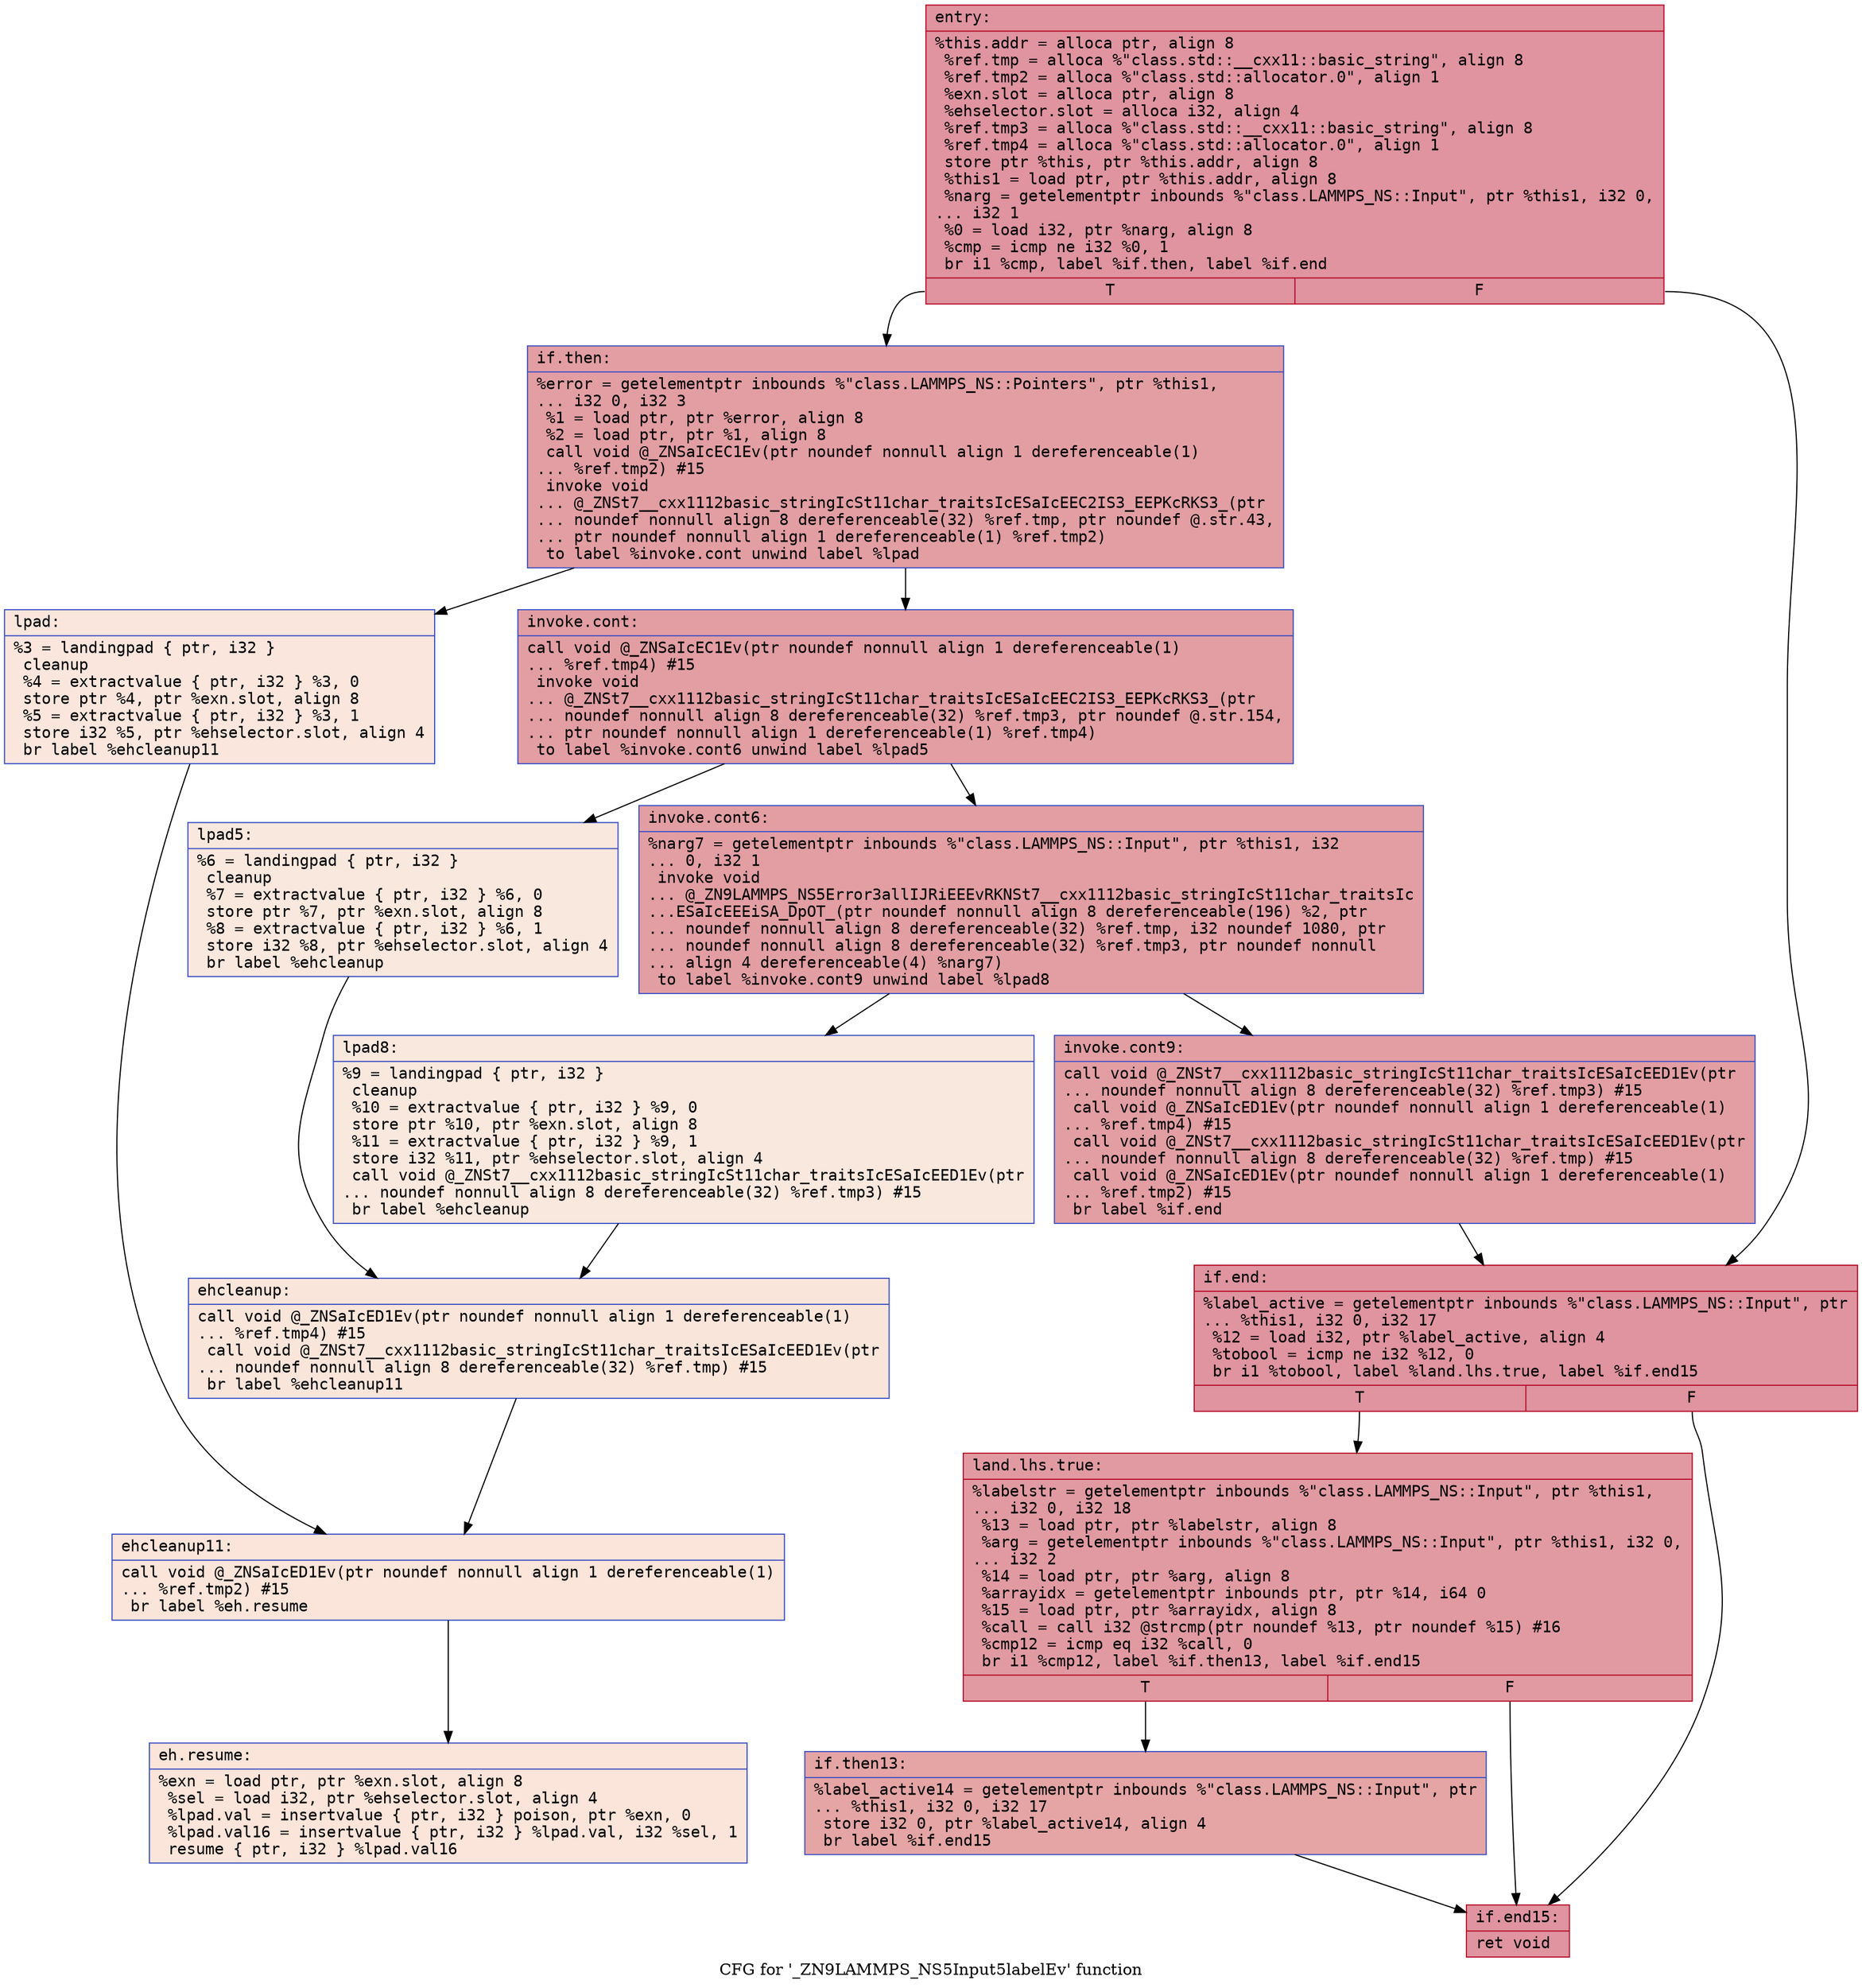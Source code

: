 digraph "CFG for '_ZN9LAMMPS_NS5Input5labelEv' function" {
	label="CFG for '_ZN9LAMMPS_NS5Input5labelEv' function";

	Node0x5628735ecb60 [shape=record,color="#b70d28ff", style=filled, fillcolor="#b70d2870" fontname="Courier",label="{entry:\l|  %this.addr = alloca ptr, align 8\l  %ref.tmp = alloca %\"class.std::__cxx11::basic_string\", align 8\l  %ref.tmp2 = alloca %\"class.std::allocator.0\", align 1\l  %exn.slot = alloca ptr, align 8\l  %ehselector.slot = alloca i32, align 4\l  %ref.tmp3 = alloca %\"class.std::__cxx11::basic_string\", align 8\l  %ref.tmp4 = alloca %\"class.std::allocator.0\", align 1\l  store ptr %this, ptr %this.addr, align 8\l  %this1 = load ptr, ptr %this.addr, align 8\l  %narg = getelementptr inbounds %\"class.LAMMPS_NS::Input\", ptr %this1, i32 0,\l... i32 1\l  %0 = load i32, ptr %narg, align 8\l  %cmp = icmp ne i32 %0, 1\l  br i1 %cmp, label %if.then, label %if.end\l|{<s0>T|<s1>F}}"];
	Node0x5628735ecb60:s0 -> Node0x5628735f01e0[tooltip="entry -> if.then\nProbability 50.00%" ];
	Node0x5628735ecb60:s1 -> Node0x5628735f03f0[tooltip="entry -> if.end\nProbability 50.00%" ];
	Node0x5628735f01e0 [shape=record,color="#3d50c3ff", style=filled, fillcolor="#be242e70" fontname="Courier",label="{if.then:\l|  %error = getelementptr inbounds %\"class.LAMMPS_NS::Pointers\", ptr %this1,\l... i32 0, i32 3\l  %1 = load ptr, ptr %error, align 8\l  %2 = load ptr, ptr %1, align 8\l  call void @_ZNSaIcEC1Ev(ptr noundef nonnull align 1 dereferenceable(1)\l... %ref.tmp2) #15\l  invoke void\l... @_ZNSt7__cxx1112basic_stringIcSt11char_traitsIcESaIcEEC2IS3_EEPKcRKS3_(ptr\l... noundef nonnull align 8 dereferenceable(32) %ref.tmp, ptr noundef @.str.43,\l... ptr noundef nonnull align 1 dereferenceable(1) %ref.tmp2)\l          to label %invoke.cont unwind label %lpad\l}"];
	Node0x5628735f01e0 -> Node0x5628735f0870[tooltip="if.then -> invoke.cont\nProbability 100.00%" ];
	Node0x5628735f01e0 -> Node0x5628735f08f0[tooltip="if.then -> lpad\nProbability 0.00%" ];
	Node0x5628735f0870 [shape=record,color="#3d50c3ff", style=filled, fillcolor="#be242e70" fontname="Courier",label="{invoke.cont:\l|  call void @_ZNSaIcEC1Ev(ptr noundef nonnull align 1 dereferenceable(1)\l... %ref.tmp4) #15\l  invoke void\l... @_ZNSt7__cxx1112basic_stringIcSt11char_traitsIcESaIcEEC2IS3_EEPKcRKS3_(ptr\l... noundef nonnull align 8 dereferenceable(32) %ref.tmp3, ptr noundef @.str.154,\l... ptr noundef nonnull align 1 dereferenceable(1) %ref.tmp4)\l          to label %invoke.cont6 unwind label %lpad5\l}"];
	Node0x5628735f0870 -> Node0x5628735f0c10[tooltip="invoke.cont -> invoke.cont6\nProbability 100.00%" ];
	Node0x5628735f0870 -> Node0x5628735f0c60[tooltip="invoke.cont -> lpad5\nProbability 0.00%" ];
	Node0x5628735f0c10 [shape=record,color="#3d50c3ff", style=filled, fillcolor="#be242e70" fontname="Courier",label="{invoke.cont6:\l|  %narg7 = getelementptr inbounds %\"class.LAMMPS_NS::Input\", ptr %this1, i32\l... 0, i32 1\l  invoke void\l... @_ZN9LAMMPS_NS5Error3allIJRiEEEvRKNSt7__cxx1112basic_stringIcSt11char_traitsIc\l...ESaIcEEEiSA_DpOT_(ptr noundef nonnull align 8 dereferenceable(196) %2, ptr\l... noundef nonnull align 8 dereferenceable(32) %ref.tmp, i32 noundef 1080, ptr\l... noundef nonnull align 8 dereferenceable(32) %ref.tmp3, ptr noundef nonnull\l... align 4 dereferenceable(4) %narg7)\l          to label %invoke.cont9 unwind label %lpad8\l}"];
	Node0x5628735f0c10 -> Node0x5628735f0bc0[tooltip="invoke.cont6 -> invoke.cont9\nProbability 100.00%" ];
	Node0x5628735f0c10 -> Node0x5628735f0ff0[tooltip="invoke.cont6 -> lpad8\nProbability 0.00%" ];
	Node0x5628735f0bc0 [shape=record,color="#3d50c3ff", style=filled, fillcolor="#be242e70" fontname="Courier",label="{invoke.cont9:\l|  call void @_ZNSt7__cxx1112basic_stringIcSt11char_traitsIcESaIcEED1Ev(ptr\l... noundef nonnull align 8 dereferenceable(32) %ref.tmp3) #15\l  call void @_ZNSaIcED1Ev(ptr noundef nonnull align 1 dereferenceable(1)\l... %ref.tmp4) #15\l  call void @_ZNSt7__cxx1112basic_stringIcSt11char_traitsIcESaIcEED1Ev(ptr\l... noundef nonnull align 8 dereferenceable(32) %ref.tmp) #15\l  call void @_ZNSaIcED1Ev(ptr noundef nonnull align 1 dereferenceable(1)\l... %ref.tmp2) #15\l  br label %if.end\l}"];
	Node0x5628735f0bc0 -> Node0x5628735f03f0[tooltip="invoke.cont9 -> if.end\nProbability 100.00%" ];
	Node0x5628735f08f0 [shape=record,color="#3d50c3ff", style=filled, fillcolor="#f3c7b170" fontname="Courier",label="{lpad:\l|  %3 = landingpad \{ ptr, i32 \}\l          cleanup\l  %4 = extractvalue \{ ptr, i32 \} %3, 0\l  store ptr %4, ptr %exn.slot, align 8\l  %5 = extractvalue \{ ptr, i32 \} %3, 1\l  store i32 %5, ptr %ehselector.slot, align 4\l  br label %ehcleanup11\l}"];
	Node0x5628735f08f0 -> Node0x5628735f1950[tooltip="lpad -> ehcleanup11\nProbability 100.00%" ];
	Node0x5628735f0c60 [shape=record,color="#3d50c3ff", style=filled, fillcolor="#f2cab570" fontname="Courier",label="{lpad5:\l|  %6 = landingpad \{ ptr, i32 \}\l          cleanup\l  %7 = extractvalue \{ ptr, i32 \} %6, 0\l  store ptr %7, ptr %exn.slot, align 8\l  %8 = extractvalue \{ ptr, i32 \} %6, 1\l  store i32 %8, ptr %ehselector.slot, align 4\l  br label %ehcleanup\l}"];
	Node0x5628735f0c60 -> Node0x5628735f1c50[tooltip="lpad5 -> ehcleanup\nProbability 100.00%" ];
	Node0x5628735f0ff0 [shape=record,color="#3d50c3ff", style=filled, fillcolor="#f2cab570" fontname="Courier",label="{lpad8:\l|  %9 = landingpad \{ ptr, i32 \}\l          cleanup\l  %10 = extractvalue \{ ptr, i32 \} %9, 0\l  store ptr %10, ptr %exn.slot, align 8\l  %11 = extractvalue \{ ptr, i32 \} %9, 1\l  store i32 %11, ptr %ehselector.slot, align 4\l  call void @_ZNSt7__cxx1112basic_stringIcSt11char_traitsIcESaIcEED1Ev(ptr\l... noundef nonnull align 8 dereferenceable(32) %ref.tmp3) #15\l  br label %ehcleanup\l}"];
	Node0x5628735f0ff0 -> Node0x5628735f1c50[tooltip="lpad8 -> ehcleanup\nProbability 100.00%" ];
	Node0x5628735f1c50 [shape=record,color="#3d50c3ff", style=filled, fillcolor="#f4c5ad70" fontname="Courier",label="{ehcleanup:\l|  call void @_ZNSaIcED1Ev(ptr noundef nonnull align 1 dereferenceable(1)\l... %ref.tmp4) #15\l  call void @_ZNSt7__cxx1112basic_stringIcSt11char_traitsIcESaIcEED1Ev(ptr\l... noundef nonnull align 8 dereferenceable(32) %ref.tmp) #15\l  br label %ehcleanup11\l}"];
	Node0x5628735f1c50 -> Node0x5628735f1950[tooltip="ehcleanup -> ehcleanup11\nProbability 100.00%" ];
	Node0x5628735f1950 [shape=record,color="#3d50c3ff", style=filled, fillcolor="#f5c1a970" fontname="Courier",label="{ehcleanup11:\l|  call void @_ZNSaIcED1Ev(ptr noundef nonnull align 1 dereferenceable(1)\l... %ref.tmp2) #15\l  br label %eh.resume\l}"];
	Node0x5628735f1950 -> Node0x5628735f2560[tooltip="ehcleanup11 -> eh.resume\nProbability 100.00%" ];
	Node0x5628735f03f0 [shape=record,color="#b70d28ff", style=filled, fillcolor="#b70d2870" fontname="Courier",label="{if.end:\l|  %label_active = getelementptr inbounds %\"class.LAMMPS_NS::Input\", ptr\l... %this1, i32 0, i32 17\l  %12 = load i32, ptr %label_active, align 4\l  %tobool = icmp ne i32 %12, 0\l  br i1 %tobool, label %land.lhs.true, label %if.end15\l|{<s0>T|<s1>F}}"];
	Node0x5628735f03f0:s0 -> Node0x5628735f29e0[tooltip="if.end -> land.lhs.true\nProbability 62.50%" ];
	Node0x5628735f03f0:s1 -> Node0x5628735f2a30[tooltip="if.end -> if.end15\nProbability 37.50%" ];
	Node0x5628735f29e0 [shape=record,color="#b70d28ff", style=filled, fillcolor="#bb1b2c70" fontname="Courier",label="{land.lhs.true:\l|  %labelstr = getelementptr inbounds %\"class.LAMMPS_NS::Input\", ptr %this1,\l... i32 0, i32 18\l  %13 = load ptr, ptr %labelstr, align 8\l  %arg = getelementptr inbounds %\"class.LAMMPS_NS::Input\", ptr %this1, i32 0,\l... i32 2\l  %14 = load ptr, ptr %arg, align 8\l  %arrayidx = getelementptr inbounds ptr, ptr %14, i64 0\l  %15 = load ptr, ptr %arrayidx, align 8\l  %call = call i32 @strcmp(ptr noundef %13, ptr noundef %15) #16\l  %cmp12 = icmp eq i32 %call, 0\l  br i1 %cmp12, label %if.then13, label %if.end15\l|{<s0>T|<s1>F}}"];
	Node0x5628735f29e0:s0 -> Node0x5628735f3180[tooltip="land.lhs.true -> if.then13\nProbability 37.50%" ];
	Node0x5628735f29e0:s1 -> Node0x5628735f2a30[tooltip="land.lhs.true -> if.end15\nProbability 62.50%" ];
	Node0x5628735f3180 [shape=record,color="#3d50c3ff", style=filled, fillcolor="#c5333470" fontname="Courier",label="{if.then13:\l|  %label_active14 = getelementptr inbounds %\"class.LAMMPS_NS::Input\", ptr\l... %this1, i32 0, i32 17\l  store i32 0, ptr %label_active14, align 4\l  br label %if.end15\l}"];
	Node0x5628735f3180 -> Node0x5628735f2a30[tooltip="if.then13 -> if.end15\nProbability 100.00%" ];
	Node0x5628735f2a30 [shape=record,color="#b70d28ff", style=filled, fillcolor="#b70d2870" fontname="Courier",label="{if.end15:\l|  ret void\l}"];
	Node0x5628735f2560 [shape=record,color="#3d50c3ff", style=filled, fillcolor="#f5c1a970" fontname="Courier",label="{eh.resume:\l|  %exn = load ptr, ptr %exn.slot, align 8\l  %sel = load i32, ptr %ehselector.slot, align 4\l  %lpad.val = insertvalue \{ ptr, i32 \} poison, ptr %exn, 0\l  %lpad.val16 = insertvalue \{ ptr, i32 \} %lpad.val, i32 %sel, 1\l  resume \{ ptr, i32 \} %lpad.val16\l}"];
}
